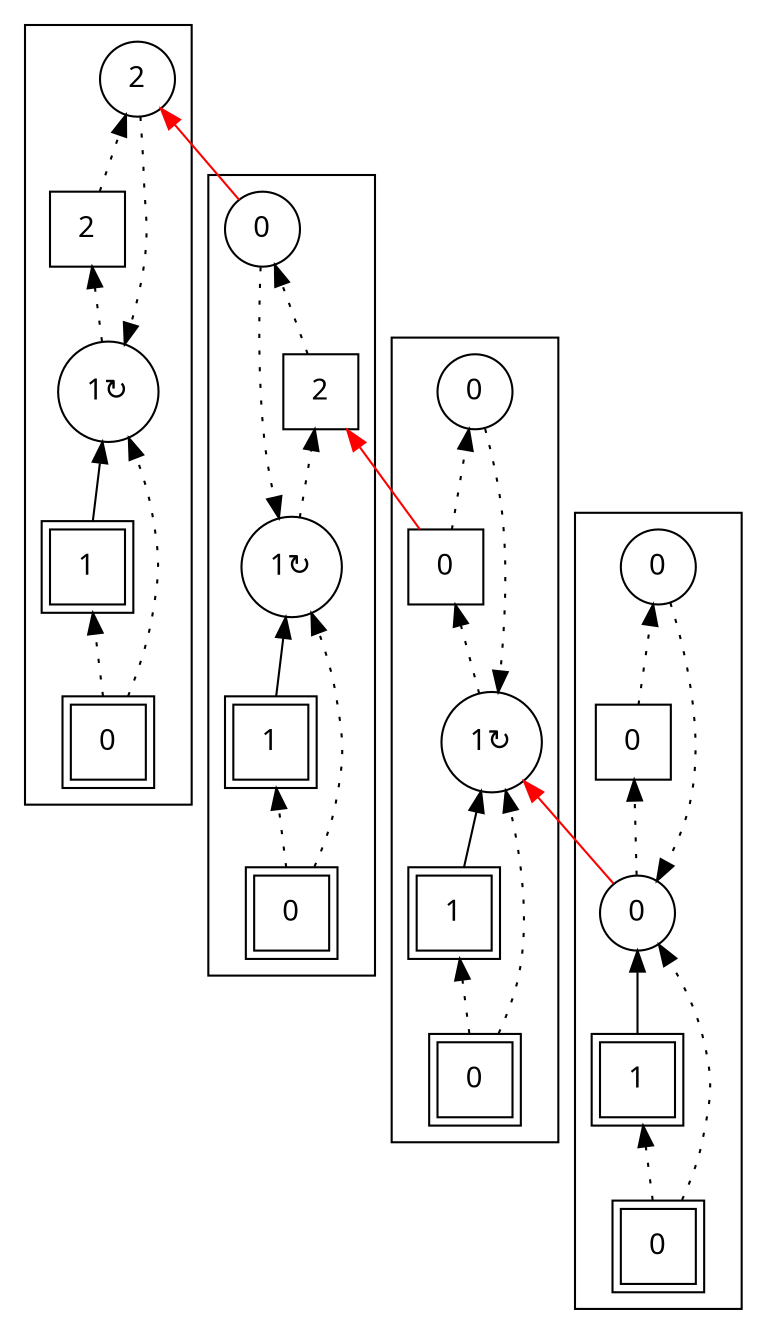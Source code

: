 digraph G {
rankdir = BT;
subgraph cluster_Player1X1XGround0X1XSausage00X1XSausage10X1XIsland0X1X {
Node [ fontname="Apple Symbols"];
Player1X1XGround0X1XSausage00X1XSausage10X1XIsland0X1X_Player[ label ="1"  shape=square peripheries=2 ];
Player1X1XGround0X1XSausage00X1XSausage10X1XIsland0X1X_Ground[ label ="0"  shape=square peripheries=2 ];
Player1X1XGround0X1XSausage00X1XSausage10X1XIsland0X1X_Sausage0[ label ="0"  shape=circle ];
Player1X1XGround0X1XSausage00X1XSausage10X1XIsland0X1X_Sausage1[ label ="0"  shape=circle ];
Player1X1XGround0X1XSausage00X1XSausage10X1XIsland0X1X_Island[ label ="0"  shape=square ];
	"Player1X1XGround0X1XSausage00X1XSausage10X1XIsland0X1X_Ground" -> "Player1X1XGround0X1XSausage00X1XSausage10X1XIsland0X1X_Player" [style=dotted];
	"Player1X1XGround0X1XSausage00X1XSausage10X1XIsland0X1X_Player" -> "Player1X1XGround0X1XSausage00X1XSausage10X1XIsland0X1X_Sausage0";
	"Player1X1XGround0X1XSausage00X1XSausage10X1XIsland0X1X_Ground" -> "Player1X1XGround0X1XSausage00X1XSausage10X1XIsland0X1X_Sausage0" [style=dotted];
	"Player1X1XGround0X1XSausage00X1XSausage10X1XIsland0X1X_Sausage1" -> "Player1X1XGround0X1XSausage00X1XSausage10X1XIsland0X1X_Sausage0" [style=dotted];
	"Player1X1XGround0X1XSausage00X1XSausage10X1XIsland0X1X_Sausage0" -> "Player1X1XGround0X1XSausage00X1XSausage10X1XIsland0X1X_Island" [style=dotted];
	"Player1X1XGround0X1XSausage00X1XSausage10X1XIsland0X1X_Island" -> "Player1X1XGround0X1XSausage00X1XSausage10X1XIsland0X1X_Sausage1" [style=dotted];
}
subgraph cluster_Player1X1XGround0X1XSausage01X2XSausage10X1XIsland0X1X {
Node [ fontname="Apple Symbols"];
Player1X1XGround0X1XSausage01X2XSausage10X1XIsland0X1X_Player[ label ="1"  shape=square peripheries=2 ];
Player1X1XGround0X1XSausage01X2XSausage10X1XIsland0X1X_Ground[ label ="0"  shape=square peripheries=2 ];
Player1X1XGround0X1XSausage01X2XSausage10X1XIsland0X1X_Sausage0[ label ="1&#8635;"  shape=circle ];
Player1X1XGround0X1XSausage01X2XSausage10X1XIsland0X1X_Sausage1[ label ="0"  shape=circle ];
Player1X1XGround0X1XSausage01X2XSausage10X1XIsland0X1X_Island[ label ="0"  shape=square ];
	"Player1X1XGround0X1XSausage01X2XSausage10X1XIsland0X1X_Ground" -> "Player1X1XGround0X1XSausage01X2XSausage10X1XIsland0X1X_Player" [style=dotted];
	"Player1X1XGround0X1XSausage01X2XSausage10X1XIsland0X1X_Player" -> "Player1X1XGround0X1XSausage01X2XSausage10X1XIsland0X1X_Sausage0";
	"Player1X1XGround0X1XSausage01X2XSausage10X1XIsland0X1X_Ground" -> "Player1X1XGround0X1XSausage01X2XSausage10X1XIsland0X1X_Sausage0" [style=dotted];
	"Player1X1XGround0X1XSausage01X2XSausage10X1XIsland0X1X_Sausage1" -> "Player1X1XGround0X1XSausage01X2XSausage10X1XIsland0X1X_Sausage0" [style=dotted];
	"Player1X1XGround0X1XSausage01X2XSausage10X1XIsland0X1X_Sausage0" -> "Player1X1XGround0X1XSausage01X2XSausage10X1XIsland0X1X_Island" [style=dotted];
	"Player1X1XGround0X1XSausage01X2XSausage10X1XIsland0X1X_Island" -> "Player1X1XGround0X1XSausage01X2XSausage10X1XIsland0X1X_Sausage1" [style=dotted];
}
subgraph cluster_Player1X1XGround0X1XSausage01X2XSausage10X1XIsland2X1X {
Node [ fontname="Apple Symbols"];
Player1X1XGround0X1XSausage01X2XSausage10X1XIsland2X1X_Player[ label ="1"  shape=square peripheries=2 ];
Player1X1XGround0X1XSausage01X2XSausage10X1XIsland2X1X_Ground[ label ="0"  shape=square peripheries=2 ];
Player1X1XGround0X1XSausage01X2XSausage10X1XIsland2X1X_Sausage0[ label ="1&#8635;"  shape=circle ];
Player1X1XGround0X1XSausage01X2XSausage10X1XIsland2X1X_Sausage1[ label ="0"  shape=circle ];
Player1X1XGround0X1XSausage01X2XSausage10X1XIsland2X1X_Island[ label ="2"  shape=square ];
	"Player1X1XGround0X1XSausage01X2XSausage10X1XIsland2X1X_Ground" -> "Player1X1XGround0X1XSausage01X2XSausage10X1XIsland2X1X_Player" [style=dotted];
	"Player1X1XGround0X1XSausage01X2XSausage10X1XIsland2X1X_Player" -> "Player1X1XGround0X1XSausage01X2XSausage10X1XIsland2X1X_Sausage0";
	"Player1X1XGround0X1XSausage01X2XSausage10X1XIsland2X1X_Ground" -> "Player1X1XGround0X1XSausage01X2XSausage10X1XIsland2X1X_Sausage0" [style=dotted];
	"Player1X1XGround0X1XSausage01X2XSausage10X1XIsland2X1X_Sausage1" -> "Player1X1XGround0X1XSausage01X2XSausage10X1XIsland2X1X_Sausage0" [style=dotted];
	"Player1X1XGround0X1XSausage01X2XSausage10X1XIsland2X1X_Sausage0" -> "Player1X1XGround0X1XSausage01X2XSausage10X1XIsland2X1X_Island" [style=dotted];
	"Player1X1XGround0X1XSausage01X2XSausage10X1XIsland2X1X_Island" -> "Player1X1XGround0X1XSausage01X2XSausage10X1XIsland2X1X_Sausage1" [style=dotted];
}
subgraph cluster_Player1X1XGround0X1XSausage01X2XSausage12X1XIsland2X1X {
Node [ fontname="Apple Symbols"];
Player1X1XGround0X1XSausage01X2XSausage12X1XIsland2X1X_Player[ label ="1"  shape=square peripheries=2 ];
Player1X1XGround0X1XSausage01X2XSausage12X1XIsland2X1X_Ground[ label ="0"  shape=square peripheries=2 ];
Player1X1XGround0X1XSausage01X2XSausage12X1XIsland2X1X_Sausage0[ label ="1&#8635;"  shape=circle ];
Player1X1XGround0X1XSausage01X2XSausage12X1XIsland2X1X_Sausage1[ label ="2"  shape=circle ];
Player1X1XGround0X1XSausage01X2XSausage12X1XIsland2X1X_Island[ label ="2"  shape=square ];
	"Player1X1XGround0X1XSausage01X2XSausage12X1XIsland2X1X_Ground" -> "Player1X1XGround0X1XSausage01X2XSausage12X1XIsland2X1X_Player" [style=dotted];
	"Player1X1XGround0X1XSausage01X2XSausage12X1XIsland2X1X_Player" -> "Player1X1XGround0X1XSausage01X2XSausage12X1XIsland2X1X_Sausage0";
	"Player1X1XGround0X1XSausage01X2XSausage12X1XIsland2X1X_Ground" -> "Player1X1XGround0X1XSausage01X2XSausage12X1XIsland2X1X_Sausage0" [style=dotted];
	"Player1X1XGround0X1XSausage01X2XSausage12X1XIsland2X1X_Sausage1" -> "Player1X1XGround0X1XSausage01X2XSausage12X1XIsland2X1X_Sausage0" [style=dotted];
	"Player1X1XGround0X1XSausage01X2XSausage12X1XIsland2X1X_Sausage0" -> "Player1X1XGround0X1XSausage01X2XSausage12X1XIsland2X1X_Island" [style=dotted];
	"Player1X1XGround0X1XSausage01X2XSausage12X1XIsland2X1X_Island" -> "Player1X1XGround0X1XSausage01X2XSausage12X1XIsland2X1X_Sausage1" [style=dotted];
}
	"Player1X1XGround0X1XSausage00X1XSausage10X1XIsland0X1X_Sausage0" -> "Player1X1XGround0X1XSausage01X2XSausage10X1XIsland0X1X_Sausage0" [ ltail = Player1X1XGround0X1XSausage00X1XSausage10X1XIsland0X1X_Sausage0 rtail = Player1X1XGround0X1XSausage01X2XSausage10X1XIsland0X1X_Sausage0 color=red ];
	"Player1X1XGround0X1XSausage01X2XSausage10X1XIsland0X1X_Island" -> "Player1X1XGround0X1XSausage01X2XSausage10X1XIsland2X1X_Island" [ ltail = Player1X1XGround0X1XSausage01X2XSausage10X1XIsland0X1X_Island rtail = Player1X1XGround0X1XSausage01X2XSausage10X1XIsland2X1X_Island color=red ];
	"Player1X1XGround0X1XSausage01X2XSausage10X1XIsland2X1X_Sausage1" -> "Player1X1XGround0X1XSausage01X2XSausage12X1XIsland2X1X_Sausage1" [ ltail = Player1X1XGround0X1XSausage01X2XSausage10X1XIsland2X1X_Sausage1 rtail = Player1X1XGround0X1XSausage01X2XSausage12X1XIsland2X1X_Sausage1 color=red ];
}
